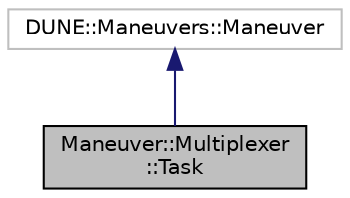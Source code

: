 digraph "Maneuver::Multiplexer::Task"
{
  edge [fontname="Helvetica",fontsize="10",labelfontname="Helvetica",labelfontsize="10"];
  node [fontname="Helvetica",fontsize="10",shape=record];
  Node0 [label="Maneuver::Multiplexer\l::Task",height=0.2,width=0.4,color="black", fillcolor="grey75", style="filled", fontcolor="black"];
  Node1 -> Node0 [dir="back",color="midnightblue",fontsize="10",style="solid",fontname="Helvetica"];
  Node1 [label="DUNE::Maneuvers::Maneuver",height=0.2,width=0.4,color="grey75", fillcolor="white", style="filled"];
}

